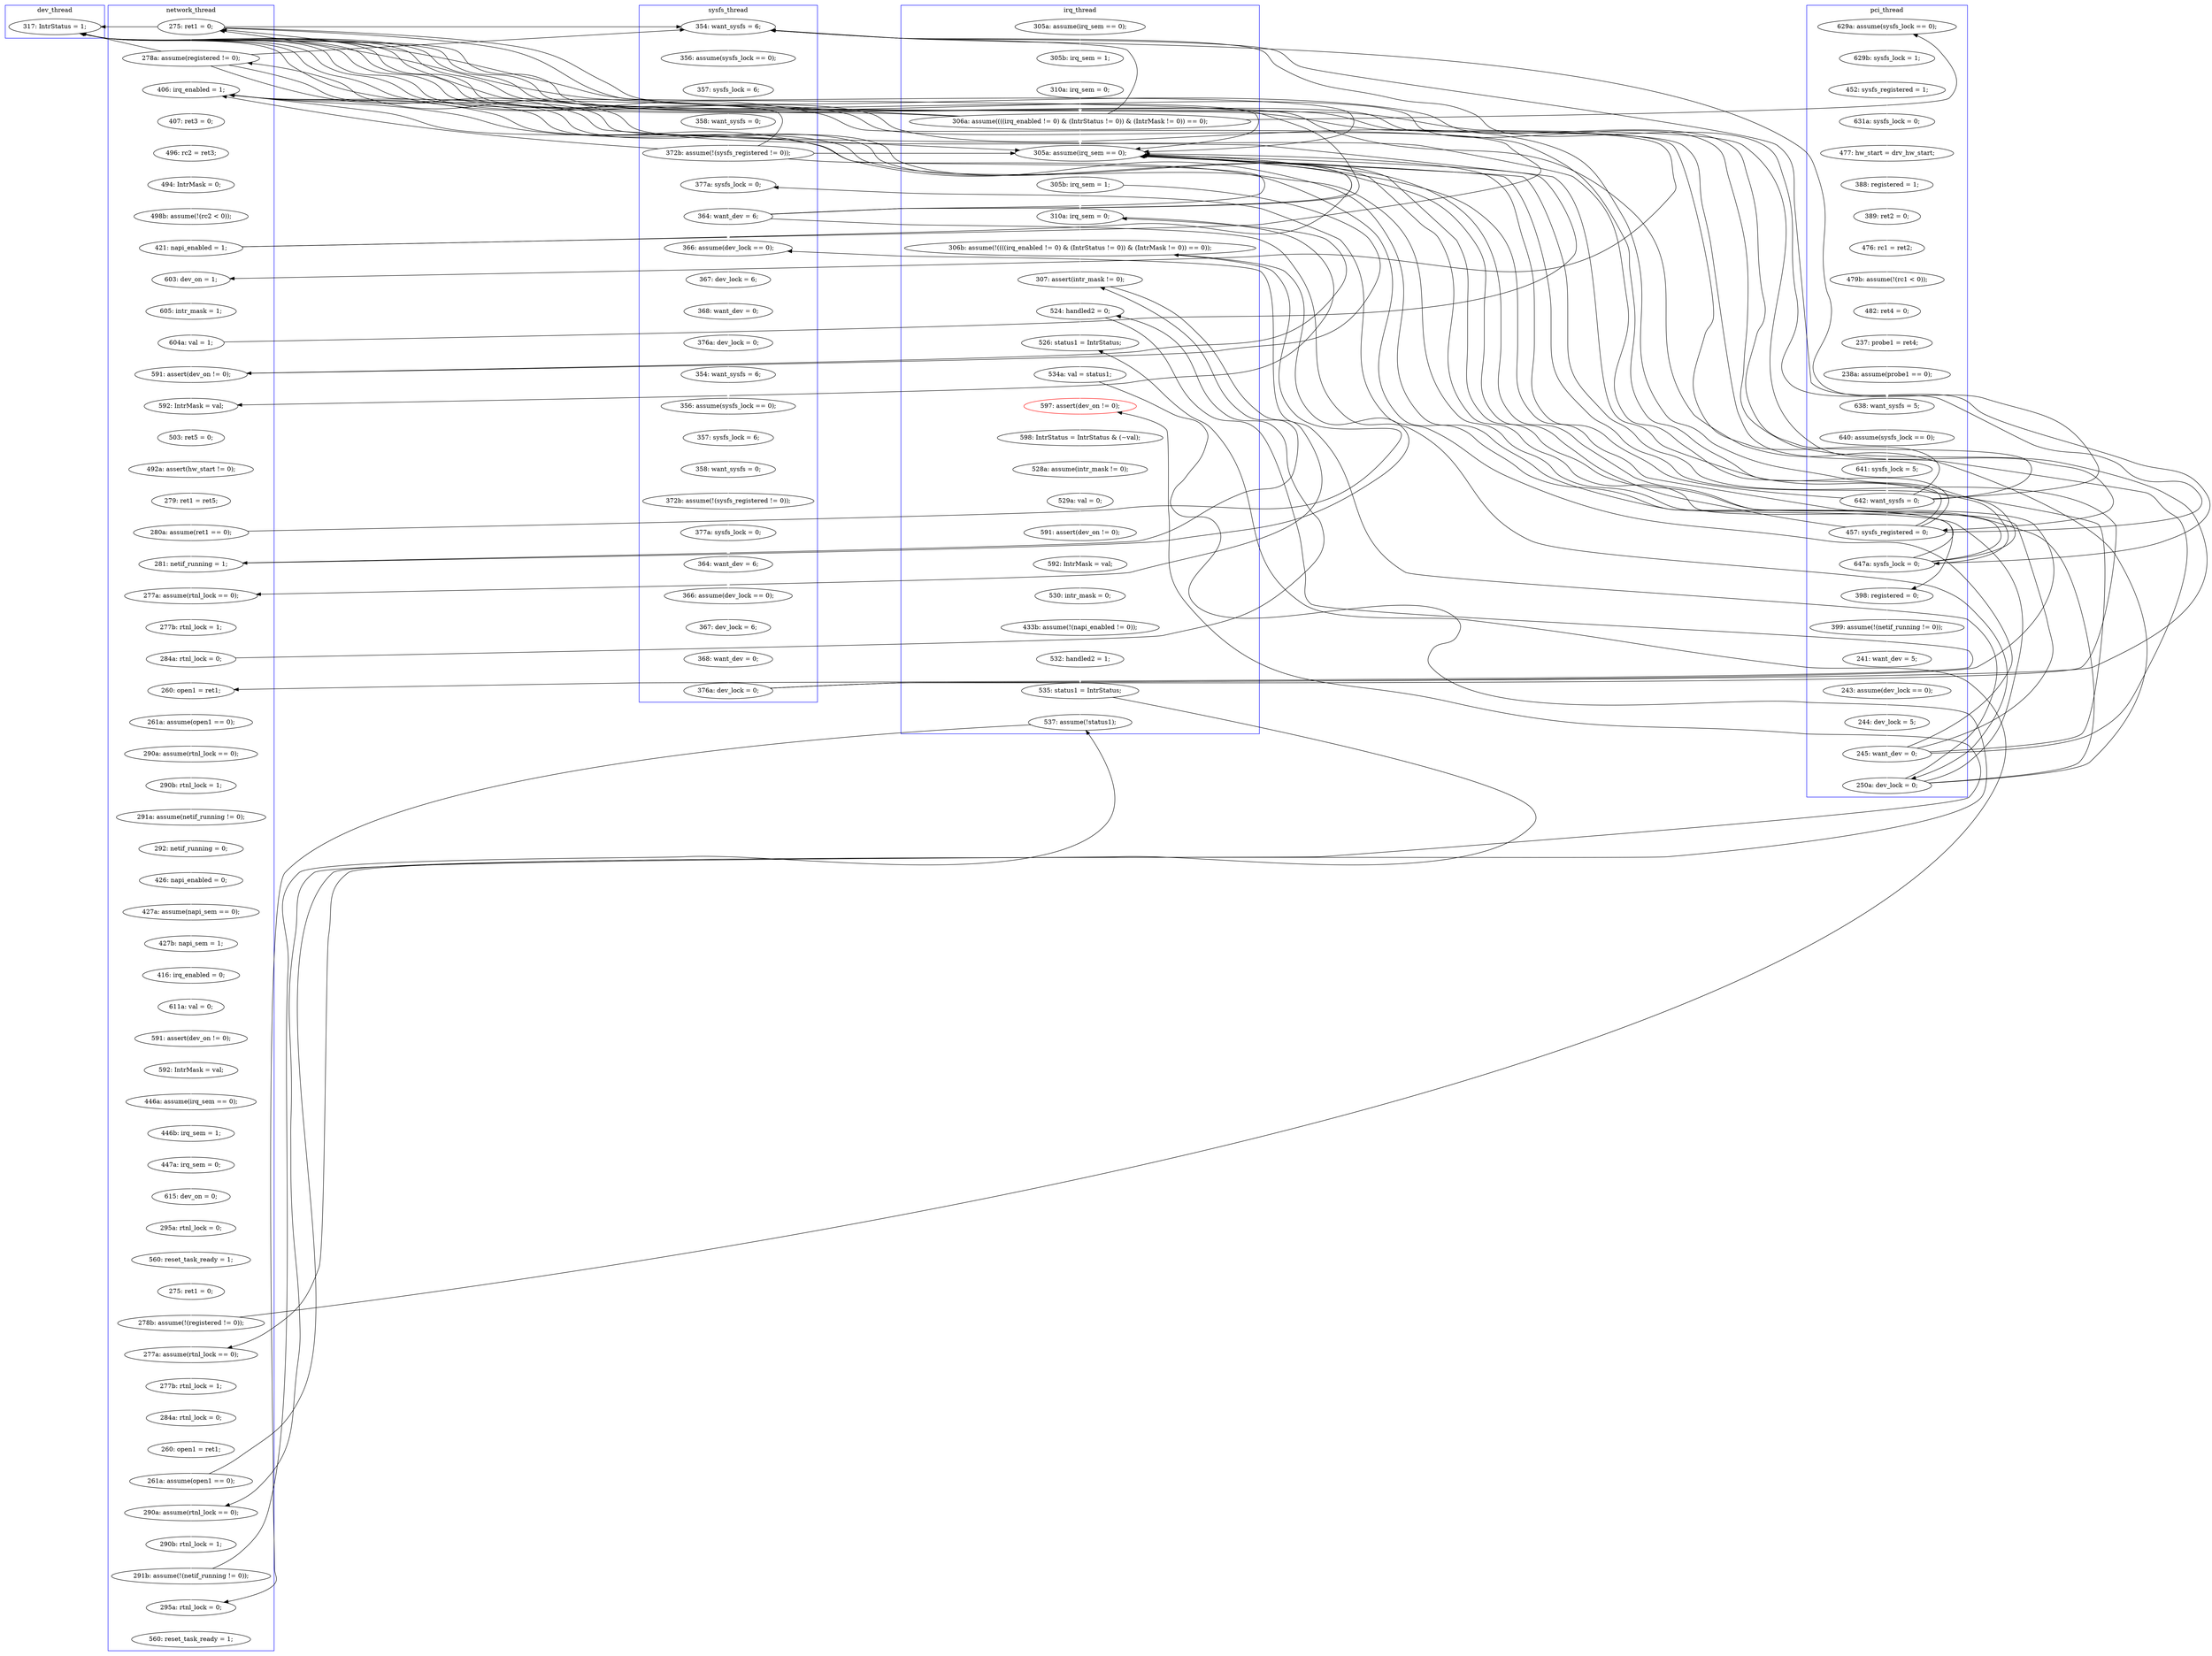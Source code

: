 digraph Counterexample {
	204 -> 205 [color = white, style = solid]
	99 -> 100 [color = white, style = solid]
	144 -> 146 [color = white, style = solid]
	94 -> 164 [color = black, style = solid, constraint = false]
	192 -> 195 [color = white, style = solid]
	142 -> 143 [color = white, style = solid]
	205 -> 206 [color = white, style = solid]
	102 -> 117 [color = white, style = solid]
	242 -> 244 [color = white, style = solid]
	148 -> 154 [color = white, style = solid]
	92 -> 95 [color = white, style = solid]
	247 -> 248 [color = white, style = solid]
	263 -> 264 [color = white, style = solid]
	133 -> 134 [color = white, style = solid]
	35 -> 97 [color = black, style = solid, constraint = false]
	216 -> 217 [color = white, style = solid]
	120 -> 121 [color = white, style = solid]
	196 -> 198 [color = white, style = solid]
	122 -> 123 [color = white, style = solid]
	94 -> 95 [color = black, style = solid, constraint = false]
	118 -> 119 [color = black, style = solid, constraint = false]
	119 -> 158 [color = black, style = solid, constraint = false]
	222 -> 223 [color = white, style = solid]
	146 -> 148 [color = white, style = solid]
	102 -> 164 [color = black, style = solid, constraint = false]
	35 -> 158 [color = black, style = solid, constraint = false]
	92 -> 97 [color = black, style = solid, constraint = false]
	84 -> 97 [color = black, style = solid, constraint = false]
	113 -> 114 [color = white, style = solid]
	179 -> 181 [color = white, style = solid]
	173 -> 174 [color = white, style = solid]
	86 -> 158 [color = black, style = solid, constraint = false]
	233 -> 239 [color = white, style = solid]
	127 -> 128 [color = white, style = solid]
	116 -> 117 [color = black, style = solid, constraint = false]
	118 -> 164 [color = black, style = solid, constraint = false]
	128 -> 130 [color = white, style = solid]
	98 -> 99 [color = white, style = solid]
	116 -> 158 [color = black, style = solid, constraint = false]
	116 -> 142 [color = black, style = solid, constraint = false]
	135 -> 136 [color = white, style = solid]
	35 -> 164 [color = white, style = solid]
	84 -> 86 [color = black, style = solid, constraint = false]
	161 -> 162 [color = white, style = solid]
	225 -> 228 [color = white, style = solid]
	158 -> 164 [color = black, style = solid, constraint = false]
	174 -> 177 [color = white, style = solid]
	94 -> 97 [color = black, style = solid, constraint = false]
	188 -> 189 [color = black, style = solid, constraint = false]
	92 -> 158 [color = black, style = solid, constraint = false]
	41 -> 45 [color = white, style = solid]
	32 -> 35 [color = white, style = solid]
	29 -> 30 [color = white, style = solid]
	252 -> 279 [color = white, style = solid]
	95 -> 142 [color = black, style = solid, constraint = false]
	45 -> 47 [color = white, style = solid]
	158 -> 160 [color = black, style = solid, constraint = false]
	180 -> 188 [color = white, style = solid]
	131 -> 132 [color = white, style = solid]
	50 -> 57 [color = white, style = solid]
	252 -> 255 [color = black, style = solid, constraint = false]
	285 -> 289 [color = black, style = solid, constraint = false]
	86 -> 92 [color = black, style = solid, constraint = false]
	76 -> 82 [color = white, style = solid]
	109 -> 113 [color = white, style = solid]
	35 -> 86 [color = black, style = solid, constraint = false]
	282 -> 285 [color = black, style = solid, constraint = false]
	119 -> 164 [color = black, style = solid, constraint = false]
	244 -> 246 [color = black, style = solid, constraint = false]
	249 -> 252 [color = white, style = solid]
	274 -> 279 [color = black, style = solid, constraint = false]
	95 -> 158 [color = black, style = solid, constraint = false]
	118 -> 120 [color = white, style = solid]
	167 -> 178 [color = white, style = solid]
	117 -> 118 [color = white, style = solid]
	57 -> 58 [color = white, style = solid]
	118 -> 142 [color = black, style = solid, constraint = false]
	162 -> 164 [color = black, style = solid, constraint = false]
	95 -> 164 [color = black, style = solid, constraint = false]
	244 -> 255 [color = white, style = solid]
	64 -> 67 [color = white, style = solid]
	92 -> 94 [color = black, style = solid, constraint = false]
	282 -> 289 [color = white, style = solid]
	84 -> 92 [color = white, style = solid]
	166 -> 167 [color = black, style = solid, constraint = false]
	100 -> 102 [color = white, style = solid]
	246 -> 247 [color = white, style = solid]
	123 -> 125 [color = white, style = solid]
	119 -> 142 [color = black, style = solid, constraint = false]
	58 -> 59 [color = white, style = solid]
	165 -> 167 [color = white, style = solid]
	178 -> 180 [color = white, style = solid]
	116 -> 164 [color = black, style = solid, constraint = false]
	217 -> 221 [color = white, style = solid]
	136 -> 158 [color = black, style = solid, constraint = false]
	178 -> 179 [color = black, style = solid, constraint = false]
	177 -> 178 [color = black, style = solid, constraint = false]
	125 -> 126 [color = white, style = solid]
	223 -> 225 [color = white, style = solid]
	86 -> 97 [color = black, style = solid, constraint = false]
	108 -> 109 [color = white, style = solid]
	47 -> 50 [color = white, style = solid]
	67 -> 76 [color = white, style = solid]
	84 -> 164 [color = black, style = solid, constraint = false]
	169 -> 172 [color = white, style = solid]
	95 -> 97 [color = black, style = solid, constraint = false]
	256 -> 260 [color = white, style = solid]
	210 -> 214 [color = white, style = solid]
	40 -> 41 [color = white, style = solid]
	264 -> 266 [color = white, style = solid]
	273 -> 274 [color = white, style = solid]
	179 -> 180 [color = black, style = solid, constraint = false]
	30 -> 32 [color = white, style = solid]
	136 -> 142 [color = black, style = solid, constraint = false]
	35 -> 40 [color = black, style = solid, constraint = false]
	154 -> 158 [color = black, style = solid, constraint = false]
	165 -> 166 [color = black, style = solid, constraint = false]
	180 -> 181 [color = black, style = solid, constraint = false]
	86 -> 94 [color = white, style = solid]
	134 -> 135 [color = white, style = solid]
	92 -> 164 [color = black, style = solid, constraint = false]
	160 -> 161 [color = white, style = solid]
	62 -> 63 [color = white, style = solid]
	172 -> 173 [color = white, style = solid]
	166 -> 169 [color = white, style = solid]
	59 -> 62 [color = white, style = solid]
	63 -> 64 [color = white, style = solid]
	206 -> 210 [color = white, style = solid]
	248 -> 249 [color = white, style = solid]
	154 -> 160 [color = white, style = solid]
	241 -> 242 [color = black, style = solid, constraint = false]
	214 -> 216 [color = white, style = solid]
	114 -> 115 [color = white, style = solid]
	136 -> 164 [color = black, style = solid, constraint = false]
	199 -> 204 [color = white, style = solid]
	241 -> 246 [color = white, style = solid]
	289 -> 294 [color = white, style = solid]
	181 -> 182 [color = white, style = solid]
	177 -> 179 [color = white, style = solid]
	119 -> 120 [color = black, style = solid, constraint = false]
	280 -> 282 [color = white, style = solid]
	195 -> 196 [color = white, style = solid]
	260 -> 261 [color = white, style = solid]
	94 -> 158 [color = black, style = solid, constraint = false]
	102 -> 158 [color = black, style = solid, constraint = false]
	83 -> 84 [color = white, style = solid]
	86 -> 164 [color = black, style = solid, constraint = false]
	116 -> 119 [color = white, style = solid]
	102 -> 108 [color = black, style = solid, constraint = false]
	130 -> 131 [color = white, style = solid]
	143 -> 144 [color = white, style = solid]
	239 -> 241 [color = white, style = solid]
	94 -> 142 [color = white, style = solid]
	102 -> 142 [color = black, style = solid, constraint = false]
	279 -> 280 [color = white, style = solid]
	132 -> 133 [color = white, style = solid]
	266 -> 270 [color = white, style = solid]
	97 -> 98 [color = white, style = solid]
	126 -> 127 [color = white, style = solid]
	118 -> 158 [color = black, style = solid, constraint = false]
	228 -> 233 [color = white, style = solid]
	182 -> 186 [color = white, style = solid]
	162 -> 166 [color = white, style = solid]
	164 -> 165 [color = white, style = solid]
	95 -> 108 [color = white, style = solid]
	82 -> 83 [color = white, style = solid]
	261 -> 263 [color = white, style = solid]
	186 -> 189 [color = white, style = solid]
	186 -> 188 [color = black, style = solid, constraint = false]
	121 -> 122 [color = white, style = solid]
	221 -> 222 [color = white, style = solid]
	115 -> 116 [color = white, style = solid]
	255 -> 256 [color = white, style = solid]
	270 -> 273 [color = white, style = solid]
	274 -> 285 [color = white, style = solid]
	198 -> 199 [color = white, style = solid]
	84 -> 158 [color = black, style = solid, constraint = false]
	167 -> 169 [color = black, style = solid, constraint = false]
	189 -> 192 [color = white, style = solid]
	154 -> 164 [color = black, style = solid, constraint = false]
	188 -> 242 [color = white, style = solid]
	subgraph cluster7 {
		label = dev_thread
		color = blue
		158  [label = "317: IntrStatus = 1;"]
	}
	subgraph cluster6 {
		label = sysfs_thread
		color = blue
		123  [label = "376a: dev_lock = 0;"]
		130  [label = "372b: assume(!(sysfs_registered != 0));"]
		125  [label = "354: want_sysfs = 6;"]
		121  [label = "367: dev_lock = 6;"]
		118  [label = "364: want_dev = 6;"]
		100  [label = "358: want_sysfs = 0;"]
		127  [label = "357: sysfs_lock = 6;"]
		133  [label = "366: assume(dev_lock == 0);"]
		97  [label = "354: want_sysfs = 6;"]
		136  [label = "376a: dev_lock = 0;"]
		98  [label = "356: assume(sysfs_lock == 0);"]
		120  [label = "366: assume(dev_lock == 0);"]
		135  [label = "368: want_dev = 0;"]
		126  [label = "356: assume(sysfs_lock == 0);"]
		128  [label = "358: want_sysfs = 0;"]
		117  [label = "377a: sysfs_lock = 0;"]
		102  [label = "372b: assume(!(sysfs_registered != 0));"]
		99  [label = "357: sysfs_lock = 6;"]
		132  [label = "364: want_dev = 6;"]
		122  [label = "368: want_dev = 0;"]
		134  [label = "367: dev_lock = 6;"]
		131  [label = "377a: sysfs_lock = 0;"]
	}
	subgraph cluster1 {
		label = pci_thread
		color = blue
		82  [label = "640: assume(sysfs_lock == 0);"]
		92  [label = "457: sysfs_registered = 0;"]
		113  [label = "241: want_dev = 5;"]
		45  [label = "452: sysfs_registered = 1;"]
		114  [label = "243: assume(dev_lock == 0);"]
		64  [label = "237: probe1 = ret4;"]
		40  [label = "629a: assume(sysfs_lock == 0);"]
		67  [label = "238a: assume(probe1 == 0);"]
		83  [label = "641: sysfs_lock = 5;"]
		108  [label = "398: registered = 0;"]
		58  [label = "389: ret2 = 0;"]
		95  [label = "647a: sysfs_lock = 0;"]
		84  [label = "642: want_sysfs = 0;"]
		50  [label = "477: hw_start = drv_hw_start;"]
		116  [label = "245: want_dev = 0;"]
		41  [label = "629b: sysfs_lock = 1;"]
		109  [label = "399: assume(!(netif_running != 0));"]
		62  [label = "479b: assume(!(rc1 < 0));"]
		59  [label = "476: rc1 = ret2;"]
		76  [label = "638: want_sysfs = 5;"]
		63  [label = "482: ret4 = 0;"]
		57  [label = "388: registered = 1;"]
		119  [label = "250a: dev_lock = 0;"]
		47  [label = "631a: sysfs_lock = 0;"]
		115  [label = "244: dev_lock = 5;"]
	}
	subgraph cluster3 {
		label = irq_thread
		color = blue
		167  [label = "310a: irq_sem = 0;"]
		263  [label = "591: assert(dev_on != 0);"]
		30  [label = "305b: irq_sem = 1;"]
		242  [label = "526: status1 = IntrStatus;"]
		164  [label = "305a: assume(irq_sem == 0);"]
		270  [label = "433b: assume(!(napi_enabled != 0));"]
		285  [label = "537: assume(!status1);"]
		188  [label = "524: handled2 = 0;"]
		264  [label = "592: IntrMask = val;"]
		178  [label = "306b: assume(!((((irq_enabled != 0) & (IntrStatus != 0)) & (IntrMask != 0)) == 0));"]
		256  [label = "598: IntrStatus = IntrStatus & (~val);"]
		244  [label = "534a: val = status1;"]
		35  [label = "306a: assume((((irq_enabled != 0) & (IntrStatus != 0)) & (IntrMask != 0)) == 0);"]
		29  [label = "305a: assume(irq_sem == 0);"]
		180  [label = "307: assert(intr_mask != 0);"]
		32  [label = "310a: irq_sem = 0;"]
		165  [label = "305b: irq_sem = 1;"]
		260  [label = "528a: assume(intr_mask != 0);"]
		255  [label = "597: assert(dev_on != 0);", color = red]
		273  [label = "532: handled2 = 1;"]
		261  [label = "529a: val = 0;"]
		274  [label = "535: status1 = IntrStatus;"]
		266  [label = "530: intr_mask = 0;"]
	}
	subgraph cluster2 {
		label = network_thread
		color = blue
		228  [label = "295a: rtnl_lock = 0;"]
		162  [label = "604a: val = 1;"]
		210  [label = "416: irq_enabled = 0;"]
		146  [label = "494: IntrMask = 0;"]
		280  [label = "290b: rtnl_lock = 1;"]
		233  [label = "560: reset_task_ready = 1;"]
		174  [label = "279: ret1 = ret5;"]
		249  [label = "260: open1 = ret1;"]
		225  [label = "615: dev_on = 0;"]
		216  [label = "591: assert(dev_on != 0);"]
		195  [label = "290a: assume(rtnl_lock == 0);"]
		161  [label = "605: intr_mask = 1;"]
		252  [label = "261a: assume(open1 == 0);"]
		223  [label = "447a: irq_sem = 0;"]
		154  [label = "421: napi_enabled = 1;"]
		177  [label = "280a: assume(ret1 == 0);"]
		173  [label = "492a: assert(hw_start != 0);"]
		186  [label = "284a: rtnl_lock = 0;"]
		214  [label = "611a: val = 0;"]
		241  [label = "278b: assume(!(registered != 0));"]
		279  [label = "290a: assume(rtnl_lock == 0);"]
		247  [label = "277b: rtnl_lock = 1;"]
		248  [label = "284a: rtnl_lock = 0;"]
		143  [label = "407: ret3 = 0;"]
		166  [label = "591: assert(dev_on != 0);"]
		198  [label = "291a: assume(netif_running != 0);"]
		221  [label = "446a: assume(irq_sem == 0);"]
		144  [label = "496: rc2 = ret3;"]
		86  [label = "275: ret1 = 0;"]
		282  [label = "291b: assume(!(netif_running != 0));"]
		160  [label = "603: dev_on = 1;"]
		246  [label = "277a: assume(rtnl_lock == 0);"]
		181  [label = "277a: assume(rtnl_lock == 0);"]
		192  [label = "261a: assume(open1 == 0);"]
		239  [label = "275: ret1 = 0;"]
		172  [label = "503: ret5 = 0;"]
		94  [label = "278a: assume(registered != 0);"]
		196  [label = "290b: rtnl_lock = 1;"]
		142  [label = "406: irq_enabled = 1;"]
		204  [label = "426: napi_enabled = 0;"]
		205  [label = "427a: assume(napi_sem == 0);"]
		182  [label = "277b: rtnl_lock = 1;"]
		169  [label = "592: IntrMask = val;"]
		206  [label = "427b: napi_sem = 1;"]
		148  [label = "498b: assume(!(rc2 < 0));"]
		222  [label = "446b: irq_sem = 1;"]
		189  [label = "260: open1 = ret1;"]
		179  [label = "281: netif_running = 1;"]
		294  [label = "560: reset_task_ready = 1;"]
		199  [label = "292: netif_running = 0;"]
		289  [label = "295a: rtnl_lock = 0;"]
		217  [label = "592: IntrMask = val;"]
	}
}